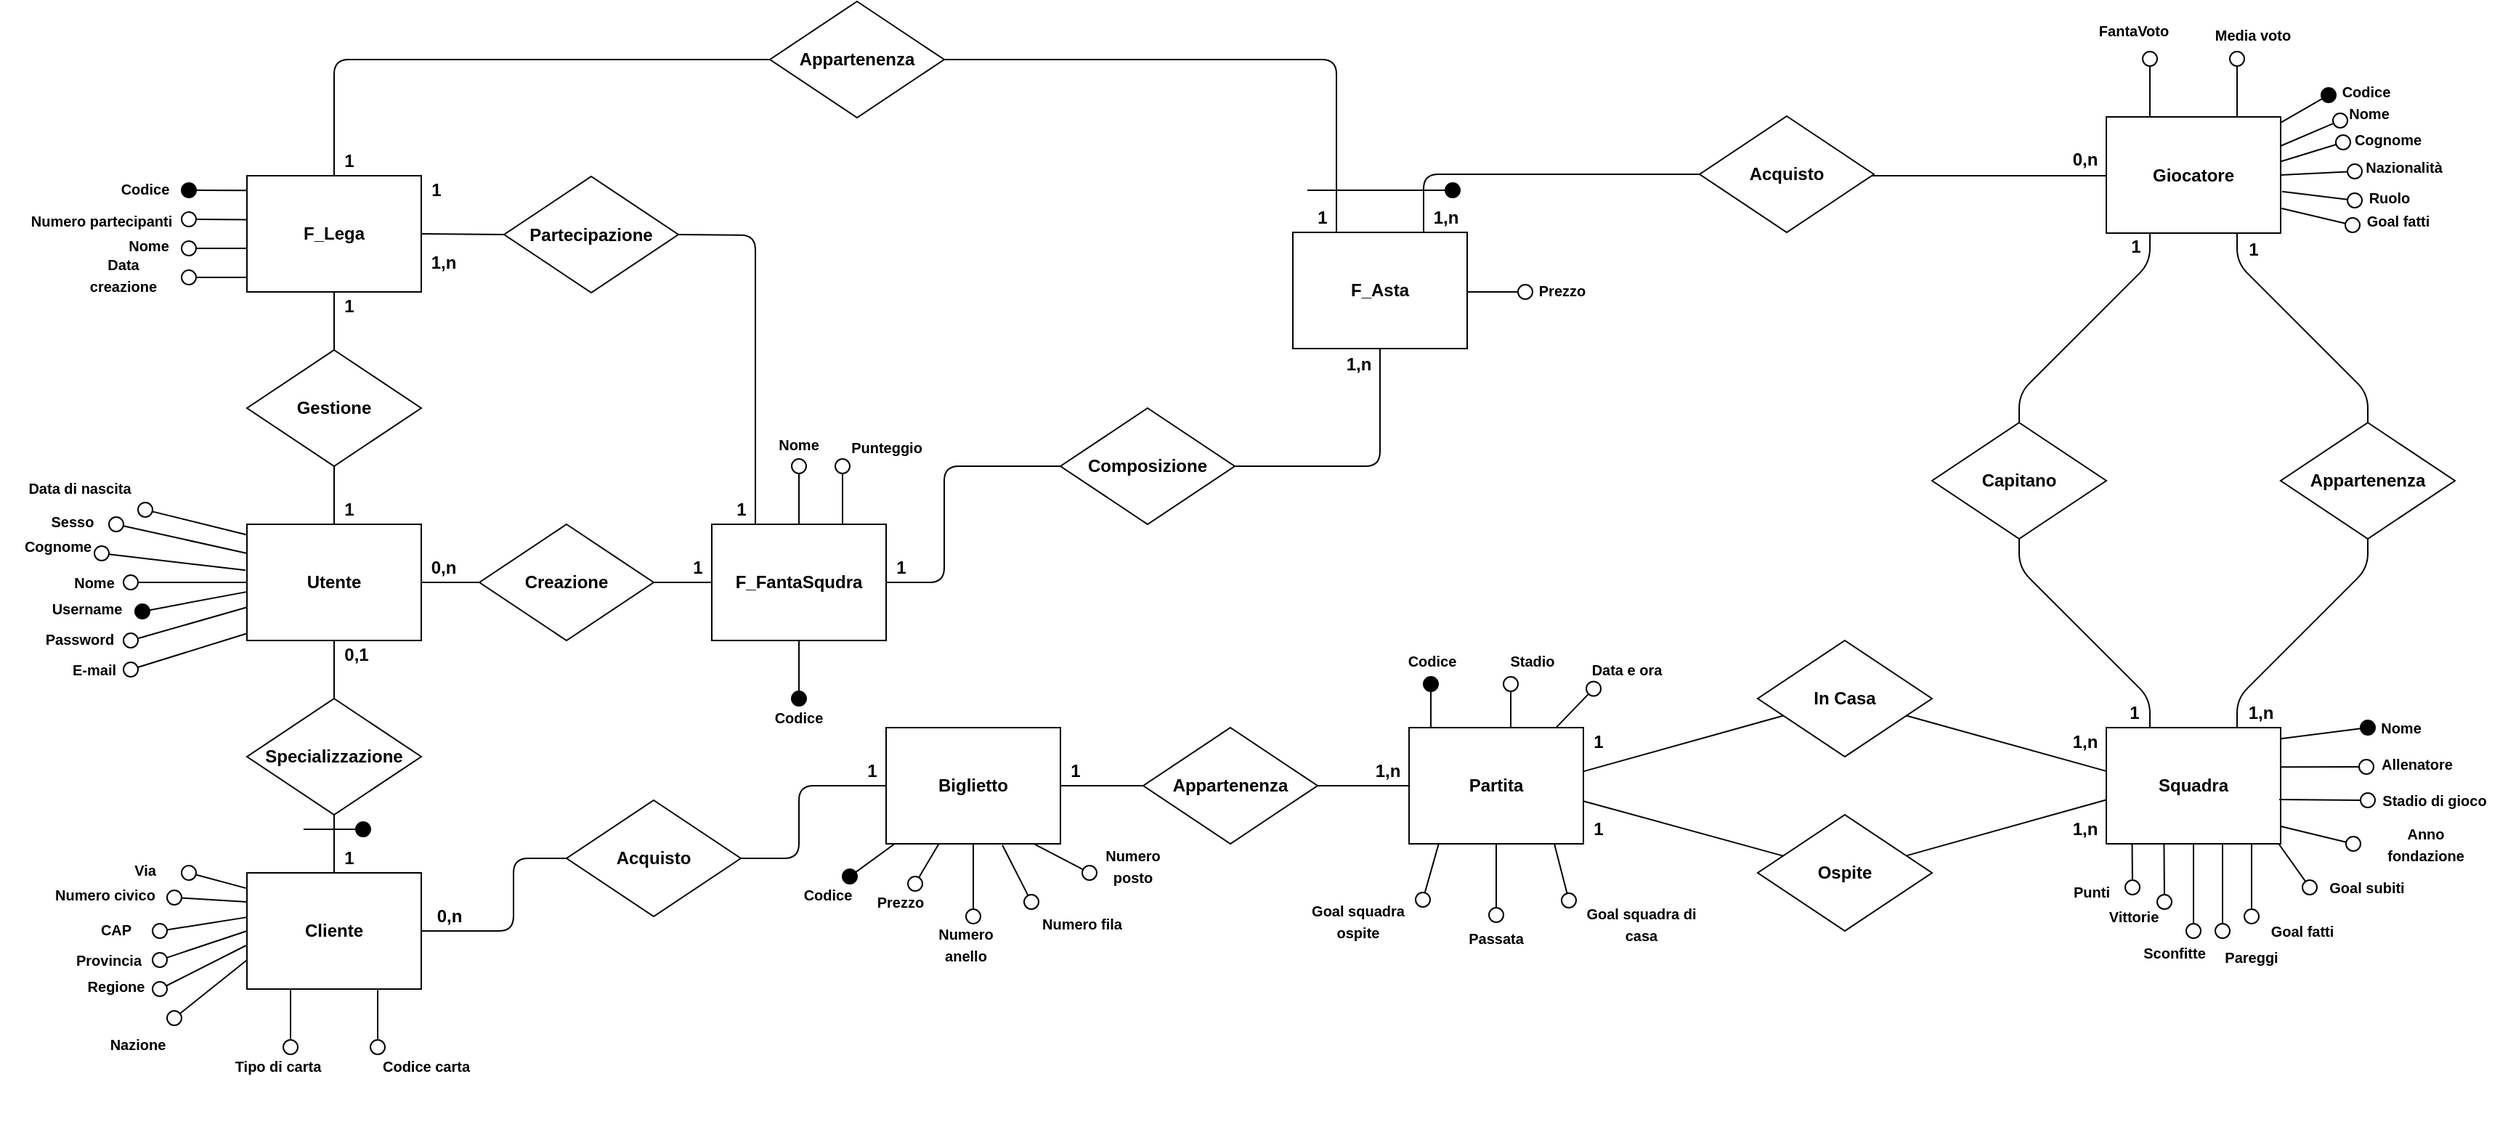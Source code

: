 <mxfile version="12.3.2" type="device" pages="1"><diagram id="fBHW-YaJGFFZtxiOKOxz" name="Page-1"><mxGraphModel dx="1448" dy="1630" grid="1" gridSize="10" guides="1" tooltips="1" connect="1" arrows="1" fold="1" page="1" pageScale="1" pageWidth="827" pageHeight="1169" math="0" shadow="0"><root><mxCell id="0"/><mxCell id="1" parent="0"/><mxCell id="8jJxmdZIT9Z5L3ih77fq-85" style="edgeStyle=orthogonalEdgeStyle;rounded=0;orthogonalLoop=1;jettySize=auto;html=1;endArrow=none;endFill=0;endSize=10;fontStyle=1" parent="1" source="Ex2wddJ__DNBvwKHNmaZ-104" target="8jJxmdZIT9Z5L3ih77fq-75" edge="1"><mxGeometry relative="1" as="geometry"/></mxCell><mxCell id="8jJxmdZIT9Z5L3ih77fq-91" style="edgeStyle=orthogonalEdgeStyle;rounded=0;orthogonalLoop=1;jettySize=auto;html=1;endArrow=none;endFill=0;endSize=10;fontStyle=1" parent="1" source="Ex2wddJ__DNBvwKHNmaZ-104" target="8jJxmdZIT9Z5L3ih77fq-86" edge="1"><mxGeometry relative="1" as="geometry"/></mxCell><mxCell id="Ex2wddJ__DNBvwKHNmaZ-104" value="Utente&lt;br&gt;" style="rounded=0;whiteSpace=wrap;html=1;fontStyle=1" parent="1" vertex="1"><mxGeometry x="160" y="80" width="120" height="80" as="geometry"/></mxCell><mxCell id="zyTR-YkgTv86hWC0sA28-1" value="Biglietto" style="rounded=0;whiteSpace=wrap;html=1;fontStyle=1" parent="1" vertex="1"><mxGeometry x="600" y="220" width="120" height="80" as="geometry"/></mxCell><mxCell id="d8ngRL1qA9eingRCjU4p-1" value="" style="endArrow=oval;html=1;endFill=1;endSize=10;fontStyle=1;exitX=-0.004;exitY=0.582;exitDx=0;exitDy=0;exitPerimeter=0;" parent="1" edge="1" source="Ex2wddJ__DNBvwKHNmaZ-104"><mxGeometry width="50" height="50" relative="1" as="geometry"><mxPoint x="160" y="119" as="sourcePoint"/><mxPoint x="88" y="140" as="targetPoint"/></mxGeometry></mxCell><mxCell id="d8ngRL1qA9eingRCjU4p-2" value="&lt;font style=&quot;font-size: 10px&quot;&gt;Username&lt;/font&gt;" style="text;html=1;strokeColor=none;fillColor=none;align=center;verticalAlign=middle;whiteSpace=wrap;rounded=0;fontStyle=1" parent="1" vertex="1"><mxGeometry x="30" y="122.5" width="40" height="30" as="geometry"/></mxCell><mxCell id="d8ngRL1qA9eingRCjU4p-5" value="" style="endArrow=oval;html=1;endFill=0;endSize=10;fontStyle=1" parent="1" source="Ex2wddJ__DNBvwKHNmaZ-104" edge="1"><mxGeometry width="50" height="50" relative="1" as="geometry"><mxPoint x="158" y="169" as="sourcePoint"/><mxPoint x="80" y="160" as="targetPoint"/></mxGeometry></mxCell><mxCell id="d8ngRL1qA9eingRCjU4p-6" value="&lt;font style=&quot;font-size: 10px&quot;&gt;Password&lt;/font&gt;" style="text;html=1;strokeColor=none;fillColor=none;align=center;verticalAlign=middle;whiteSpace=wrap;rounded=0;fontStyle=1" parent="1" vertex="1"><mxGeometry x="20" y="139" width="50" height="40" as="geometry"/></mxCell><mxCell id="d8ngRL1qA9eingRCjU4p-7" value="" style="endArrow=oval;html=1;endFill=0;endSize=10;exitX=0.001;exitY=0.939;exitDx=0;exitDy=0;fontStyle=1;exitPerimeter=0;" parent="1" source="Ex2wddJ__DNBvwKHNmaZ-104" edge="1"><mxGeometry width="50" height="50" relative="1" as="geometry"><mxPoint x="156.32" y="179.88" as="sourcePoint"/><mxPoint x="80" y="180" as="targetPoint"/></mxGeometry></mxCell><mxCell id="d8ngRL1qA9eingRCjU4p-9" value="&lt;font style=&quot;font-size: 10px&quot;&gt;E-mail&lt;/font&gt;" style="text;html=1;strokeColor=none;fillColor=none;align=center;verticalAlign=middle;whiteSpace=wrap;rounded=0;fontStyle=1" parent="1" vertex="1"><mxGeometry x="35" y="165" width="40" height="30" as="geometry"/></mxCell><mxCell id="d8ngRL1qA9eingRCjU4p-12" value="" style="endArrow=oval;html=1;endFill=0;endSize=10;exitX=0;exitY=0.5;exitDx=0;exitDy=0;fontStyle=1" parent="1" source="Ex2wddJ__DNBvwKHNmaZ-104" edge="1"><mxGeometry width="50" height="50" relative="1" as="geometry"><mxPoint x="67.9" y="83.42" as="sourcePoint"/><mxPoint x="80" y="120" as="targetPoint"/></mxGeometry></mxCell><mxCell id="d8ngRL1qA9eingRCjU4p-13" value="&lt;font style=&quot;font-size: 10px&quot;&gt;Nome&lt;/font&gt;" style="text;html=1;strokeColor=none;fillColor=none;align=center;verticalAlign=middle;whiteSpace=wrap;rounded=0;fontStyle=1" parent="1" vertex="1"><mxGeometry x="35" y="104.5" width="40" height="30" as="geometry"/></mxCell><mxCell id="d8ngRL1qA9eingRCjU4p-14" value="" style="endArrow=oval;html=1;endFill=0;endSize=10;exitX=-0.008;exitY=0.396;exitDx=0;exitDy=0;exitPerimeter=0;fontStyle=1" parent="1" source="Ex2wddJ__DNBvwKHNmaZ-104" edge="1"><mxGeometry width="50" height="50" relative="1" as="geometry"><mxPoint x="83.98" y="80.06" as="sourcePoint"/><mxPoint x="60" y="100" as="targetPoint"/></mxGeometry></mxCell><mxCell id="d8ngRL1qA9eingRCjU4p-16" value="" style="endArrow=oval;html=1;endFill=0;endSize=10;fontStyle=1;exitX=0;exitY=0.25;exitDx=0;exitDy=0;" parent="1" source="Ex2wddJ__DNBvwKHNmaZ-104" edge="1"><mxGeometry width="50" height="50" relative="1" as="geometry"><mxPoint x="90.871" y="80.069" as="sourcePoint"/><mxPoint x="70" y="80" as="targetPoint"/></mxGeometry></mxCell><mxCell id="d8ngRL1qA9eingRCjU4p-17" value="&lt;font style=&quot;font-size: 10px&quot;&gt;Cognome&lt;/font&gt;" style="text;html=1;strokeColor=none;fillColor=none;align=center;verticalAlign=middle;whiteSpace=wrap;rounded=0;fontStyle=1" parent="1" vertex="1"><mxGeometry x="10" y="79.5" width="40" height="30" as="geometry"/></mxCell><mxCell id="d8ngRL1qA9eingRCjU4p-18" value="&lt;font style=&quot;font-size: 10px&quot;&gt;Sesso&lt;/font&gt;" style="text;html=1;strokeColor=none;fillColor=none;align=center;verticalAlign=middle;whiteSpace=wrap;rounded=0;fontStyle=1" parent="1" vertex="1"><mxGeometry x="20" y="65" width="40" height="25" as="geometry"/></mxCell><mxCell id="d8ngRL1qA9eingRCjU4p-19" value="&lt;font style=&quot;font-size: 10px&quot;&gt;Data di nascita&lt;/font&gt;" style="text;html=1;strokeColor=none;fillColor=none;align=center;verticalAlign=middle;whiteSpace=wrap;rounded=0;fontStyle=1" parent="1" vertex="1"><mxGeometry x="-10" y="50" width="110" height="10" as="geometry"/></mxCell><mxCell id="d8ngRL1qA9eingRCjU4p-20" value="" style="endArrow=oval;html=1;endFill=0;endSize=10;fontStyle=1;exitX=-0.005;exitY=0.089;exitDx=0;exitDy=0;exitPerimeter=0;" parent="1" source="Ex2wddJ__DNBvwKHNmaZ-104" edge="1"><mxGeometry width="50" height="50" relative="1" as="geometry"><mxPoint x="111.34" y="85.34" as="sourcePoint"/><mxPoint x="90" y="70" as="targetPoint"/></mxGeometry></mxCell><mxCell id="Ex2wddJ__DNBvwKHNmaZ-109" value="Cliente" style="rounded=0;whiteSpace=wrap;html=1;fontStyle=1" parent="1" vertex="1"><mxGeometry x="160" y="320" width="120" height="80" as="geometry"/></mxCell><mxCell id="d8ngRL1qA9eingRCjU4p-22" value="" style="endArrow=oval;html=1;endFill=0;endSize=10;exitX=0;exitY=0.25;exitDx=0;exitDy=0;fontStyle=1" parent="1" source="Ex2wddJ__DNBvwKHNmaZ-109" edge="1"><mxGeometry width="50" height="50" relative="1" as="geometry"><mxPoint x="177.36" y="446.67" as="sourcePoint"/><mxPoint x="110" y="337" as="targetPoint"/></mxGeometry></mxCell><mxCell id="d8ngRL1qA9eingRCjU4p-23" value="" style="endArrow=oval;html=1;endFill=0;endSize=10;fontStyle=1;exitX=0;exitY=0.382;exitDx=0;exitDy=0;exitPerimeter=0;" parent="1" edge="1" source="Ex2wddJ__DNBvwKHNmaZ-109"><mxGeometry width="50" height="50" relative="1" as="geometry"><mxPoint x="140" y="350" as="sourcePoint"/><mxPoint x="100" y="360" as="targetPoint"/></mxGeometry></mxCell><mxCell id="d8ngRL1qA9eingRCjU4p-24" value="" style="endArrow=oval;html=1;endFill=0;endSize=10;exitX=0;exitY=0.5;exitDx=0;exitDy=0;fontStyle=1" parent="1" source="Ex2wddJ__DNBvwKHNmaZ-109" edge="1"><mxGeometry width="50" height="50" relative="1" as="geometry"><mxPoint x="206.76" y="449.43" as="sourcePoint"/><mxPoint x="100" y="380" as="targetPoint"/></mxGeometry></mxCell><mxCell id="d8ngRL1qA9eingRCjU4p-25" value="&lt;font style=&quot;font-size: 10px&quot;&gt;Numero civico&lt;/font&gt;" style="text;html=1;strokeColor=none;fillColor=none;align=center;verticalAlign=middle;whiteSpace=wrap;rounded=0;fontStyle=1" parent="1" vertex="1"><mxGeometry x="20" y="327.5" width="85" height="15" as="geometry"/></mxCell><mxCell id="d8ngRL1qA9eingRCjU4p-26" value="&lt;font style=&quot;font-size: 10px&quot;&gt;Provincia&lt;/font&gt;" style="text;html=1;strokeColor=none;fillColor=none;align=center;verticalAlign=middle;whiteSpace=wrap;rounded=0;fontStyle=1" parent="1" vertex="1"><mxGeometry x="45" y="367.5" width="40" height="25" as="geometry"/></mxCell><mxCell id="d8ngRL1qA9eingRCjU4p-27" value="&lt;font style=&quot;font-size: 10px&quot;&gt;CAP&lt;/font&gt;" style="text;html=1;strokeColor=none;fillColor=none;align=center;verticalAlign=middle;whiteSpace=wrap;rounded=0;fontStyle=1" parent="1" vertex="1"><mxGeometry x="30" y="349.5" width="80" height="18" as="geometry"/></mxCell><mxCell id="d8ngRL1qA9eingRCjU4p-28" value="" style="endArrow=oval;html=1;endFill=0;endSize=10;exitX=-0.005;exitY=0.625;exitDx=0;exitDy=0;fontStyle=1;exitPerimeter=0;" parent="1" source="Ex2wddJ__DNBvwKHNmaZ-109" edge="1"><mxGeometry width="50" height="50" relative="1" as="geometry"><mxPoint x="217.713" y="445.607" as="sourcePoint"/><mxPoint x="100" y="400" as="targetPoint"/></mxGeometry></mxCell><mxCell id="d8ngRL1qA9eingRCjU4p-37" value="" style="endArrow=oval;html=1;endFill=0;endSize=10;exitX=-0.005;exitY=0.132;exitDx=0;exitDy=0;exitPerimeter=0;fontStyle=1" parent="1" source="Ex2wddJ__DNBvwKHNmaZ-109" edge="1"><mxGeometry width="50" height="50" relative="1" as="geometry"><mxPoint x="169.68" y="440.67" as="sourcePoint"/><mxPoint x="120" y="320" as="targetPoint"/></mxGeometry></mxCell><mxCell id="d8ngRL1qA9eingRCjU4p-38" value="&lt;font style=&quot;font-size: 10px&quot;&gt;Via&lt;/font&gt;" style="text;html=1;strokeColor=none;fillColor=none;align=center;verticalAlign=middle;whiteSpace=wrap;rounded=0;fontStyle=1" parent="1" vertex="1"><mxGeometry x="75" y="305" width="30" height="25" as="geometry"/></mxCell><mxCell id="d8ngRL1qA9eingRCjU4p-40" value="&lt;font style=&quot;font-size: 10px&quot;&gt;Regione&lt;/font&gt;" style="text;html=1;strokeColor=none;fillColor=none;align=center;verticalAlign=middle;whiteSpace=wrap;rounded=0;fontStyle=1" parent="1" vertex="1"><mxGeometry x="50" y="385" width="40" height="25" as="geometry"/></mxCell><mxCell id="d8ngRL1qA9eingRCjU4p-42" value="&lt;font style=&quot;font-size: 10px&quot;&gt;Nazione&lt;/font&gt;" style="text;html=1;strokeColor=none;fillColor=none;align=center;verticalAlign=middle;whiteSpace=wrap;rounded=0;fontStyle=1" parent="1" vertex="1"><mxGeometry x="65" y="430" width="40" height="15" as="geometry"/></mxCell><mxCell id="d8ngRL1qA9eingRCjU4p-43" value="" style="endArrow=oval;html=1;endFill=0;endSize=10;exitX=0;exitY=0.75;exitDx=0;exitDy=0;fontStyle=1" parent="1" source="Ex2wddJ__DNBvwKHNmaZ-109" edge="1"><mxGeometry width="50" height="50" relative="1" as="geometry"><mxPoint x="223.5" y="440.67" as="sourcePoint"/><mxPoint x="110" y="420" as="targetPoint"/></mxGeometry></mxCell><mxCell id="d8ngRL1qA9eingRCjU4p-49" value="" style="endArrow=oval;html=1;endFill=0;endSize=10;exitX=0.75;exitY=1;exitDx=0;exitDy=0;fontStyle=1" parent="1" source="Ex2wddJ__DNBvwKHNmaZ-109" edge="1"><mxGeometry width="50" height="50" relative="1" as="geometry"><mxPoint x="323.2" y="444.59" as="sourcePoint"/><mxPoint x="250" y="440" as="targetPoint"/></mxGeometry></mxCell><mxCell id="d8ngRL1qA9eingRCjU4p-52" value="" style="endArrow=oval;html=1;endFill=0;endSize=10;fontStyle=1;exitX=0.25;exitY=1;exitDx=0;exitDy=0;" parent="1" source="Ex2wddJ__DNBvwKHNmaZ-109" edge="1"><mxGeometry width="50" height="50" relative="1" as="geometry"><mxPoint x="307.405" y="447.499" as="sourcePoint"/><mxPoint x="190" y="440" as="targetPoint"/></mxGeometry></mxCell><mxCell id="d8ngRL1qA9eingRCjU4p-53" value="&lt;font style=&quot;font-size: 10px&quot;&gt;Tipo di carta&lt;/font&gt;" style="text;html=1;strokeColor=none;fillColor=none;align=center;verticalAlign=middle;whiteSpace=wrap;rounded=0;fontStyle=1" parent="1" vertex="1"><mxGeometry x="143" y="447.5" width="77" height="10" as="geometry"/></mxCell><mxCell id="d8ngRL1qA9eingRCjU4p-55" value="&lt;font style=&quot;font-size: 10px&quot;&gt;Codice carta&lt;/font&gt;" style="text;html=1;strokeColor=none;fillColor=none;align=center;verticalAlign=middle;whiteSpace=wrap;rounded=0;fontStyle=1" parent="1" vertex="1"><mxGeometry x="245" y="447.5" width="77" height="10" as="geometry"/></mxCell><mxCell id="d8ngRL1qA9eingRCjU4p-56" value="Acquisto" style="rhombus;whiteSpace=wrap;html=1;fontStyle=1" parent="1" vertex="1"><mxGeometry x="380" y="270" width="120" height="80" as="geometry"/></mxCell><mxCell id="d8ngRL1qA9eingRCjU4p-57" value="" style="endArrow=none;html=1;exitX=1;exitY=0.5;exitDx=0;exitDy=0;fontStyle=1" parent="1" source="Ex2wddJ__DNBvwKHNmaZ-109" edge="1"><mxGeometry width="50" height="50" relative="1" as="geometry"><mxPoint x="286.5" y="360" as="sourcePoint"/><mxPoint x="380" y="310" as="targetPoint"/><Array as="points"><mxPoint x="343.5" y="360"/><mxPoint x="343.5" y="310"/></Array></mxGeometry></mxCell><mxCell id="d8ngRL1qA9eingRCjU4p-58" value="" style="endArrow=none;html=1;entryX=0;entryY=0.5;entryDx=0;entryDy=0;exitX=1;exitY=0.5;exitDx=0;exitDy=0;fontStyle=1" parent="1" source="d8ngRL1qA9eingRCjU4p-56" target="zyTR-YkgTv86hWC0sA28-1" edge="1"><mxGeometry width="50" height="50" relative="1" as="geometry"><mxPoint x="540" y="260" as="sourcePoint"/><mxPoint x="597" y="260" as="targetPoint"/><Array as="points"><mxPoint x="540" y="310"/><mxPoint x="540" y="260"/></Array></mxGeometry></mxCell><mxCell id="d8ngRL1qA9eingRCjU4p-59" value="Partita" style="rounded=0;whiteSpace=wrap;html=1;fontStyle=1" parent="1" vertex="1"><mxGeometry x="960" y="220" width="120" height="80" as="geometry"/></mxCell><mxCell id="d8ngRL1qA9eingRCjU4p-66" value="Appartenenza" style="rhombus;whiteSpace=wrap;html=1;fontStyle=1" parent="1" vertex="1"><mxGeometry x="777" y="220" width="120" height="80" as="geometry"/></mxCell><mxCell id="d8ngRL1qA9eingRCjU4p-67" value="" style="endArrow=none;html=1;entryX=0;entryY=0.5;entryDx=0;entryDy=0;fontStyle=1" parent="1" target="d8ngRL1qA9eingRCjU4p-66" edge="1"><mxGeometry width="50" height="50" relative="1" as="geometry"><mxPoint x="720" y="260" as="sourcePoint"/><mxPoint x="770" y="210" as="targetPoint"/></mxGeometry></mxCell><mxCell id="d8ngRL1qA9eingRCjU4p-68" value="" style="endArrow=none;html=1;fontStyle=1" parent="1" target="d8ngRL1qA9eingRCjU4p-59" edge="1"><mxGeometry width="50" height="50" relative="1" as="geometry"><mxPoint x="897" y="260" as="sourcePoint"/><mxPoint x="954" y="259.5" as="targetPoint"/></mxGeometry></mxCell><mxCell id="d8ngRL1qA9eingRCjU4p-69" value="" style="endArrow=oval;html=1;endFill=1;endSize=10;exitX=0.049;exitY=1;exitDx=0;exitDy=0;exitPerimeter=0;entryX=0.75;entryY=0;entryDx=0;entryDy=0;fontStyle=1" parent="1" source="zyTR-YkgTv86hWC0sA28-1" target="d8ngRL1qA9eingRCjU4p-70" edge="1"><mxGeometry width="50" height="50" relative="1" as="geometry"><mxPoint x="610" y="280" as="sourcePoint"/><mxPoint x="610" y="320" as="targetPoint"/></mxGeometry></mxCell><mxCell id="d8ngRL1qA9eingRCjU4p-70" value="&lt;font style=&quot;font-size: 10px&quot;&gt;Codice&lt;/font&gt;" style="text;html=1;strokeColor=none;fillColor=none;align=center;verticalAlign=middle;whiteSpace=wrap;rounded=0;fontStyle=1" parent="1" vertex="1"><mxGeometry x="530" y="322.5" width="60" height="25" as="geometry"/></mxCell><mxCell id="d8ngRL1qA9eingRCjU4p-73" value="" style="endArrow=oval;html=1;endFill=0;endSize=10;exitX=0.852;exitY=1.004;exitDx=0;exitDy=0;exitPerimeter=0;fontStyle=1" parent="1" source="zyTR-YkgTv86hWC0sA28-1" edge="1"><mxGeometry width="50" height="50" relative="1" as="geometry"><mxPoint x="706.2" y="347.09" as="sourcePoint"/><mxPoint x="740" y="320" as="targetPoint"/></mxGeometry></mxCell><mxCell id="d8ngRL1qA9eingRCjU4p-74" value="" style="endArrow=oval;html=1;endFill=0;endSize=10;exitX=0.667;exitY=1.011;exitDx=0;exitDy=0;fontStyle=1;exitPerimeter=0;" parent="1" source="zyTR-YkgTv86hWC0sA28-1" edge="1"><mxGeometry width="50" height="50" relative="1" as="geometry"><mxPoint x="690" y="350" as="sourcePoint"/><mxPoint x="700" y="340" as="targetPoint"/></mxGeometry></mxCell><mxCell id="d8ngRL1qA9eingRCjU4p-75" value="&lt;font style=&quot;font-size: 10px&quot;&gt;Numero fila&lt;/font&gt;" style="text;html=1;strokeColor=none;fillColor=none;align=center;verticalAlign=middle;whiteSpace=wrap;rounded=0;fontStyle=1" parent="1" vertex="1"><mxGeometry x="700" y="342.5" width="70" height="25" as="geometry"/></mxCell><mxCell id="d8ngRL1qA9eingRCjU4p-81" value="&lt;font style=&quot;font-size: 10px&quot;&gt;Numero posto&lt;/font&gt;" style="text;html=1;strokeColor=none;fillColor=none;align=center;verticalAlign=middle;whiteSpace=wrap;rounded=0;fontStyle=1" parent="1" vertex="1"><mxGeometry x="740" y="297.5" width="60" height="35" as="geometry"/></mxCell><mxCell id="d8ngRL1qA9eingRCjU4p-82" value="" style="endArrow=oval;html=1;endFill=0;endSize=10;exitX=0.5;exitY=1;exitDx=0;exitDy=0;fontStyle=1" parent="1" source="zyTR-YkgTv86hWC0sA28-1" edge="1"><mxGeometry width="50" height="50" relative="1" as="geometry"><mxPoint x="675.18" y="348.53" as="sourcePoint"/><mxPoint x="660" y="350" as="targetPoint"/></mxGeometry></mxCell><mxCell id="d8ngRL1qA9eingRCjU4p-85" value="&lt;font style=&quot;font-size: 10px&quot;&gt;Numero anello&lt;/font&gt;" style="text;html=1;strokeColor=none;fillColor=none;align=center;verticalAlign=middle;whiteSpace=wrap;rounded=0;fontStyle=1" parent="1" vertex="1"><mxGeometry x="620" y="356.5" width="70" height="25" as="geometry"/></mxCell><mxCell id="d8ngRL1qA9eingRCjU4p-86" value="&lt;font style=&quot;font-size: 10px&quot;&gt;Prezzo&lt;/font&gt;" style="text;html=1;strokeColor=none;fillColor=none;align=center;verticalAlign=middle;whiteSpace=wrap;rounded=0;fontStyle=1" parent="1" vertex="1"><mxGeometry x="575" y="327.5" width="70" height="25" as="geometry"/></mxCell><mxCell id="d8ngRL1qA9eingRCjU4p-87" value="" style="endArrow=oval;html=1;endFill=0;endSize=10;fontStyle=1" parent="1" source="zyTR-YkgTv86hWC0sA28-1" edge="1"><mxGeometry width="50" height="50" relative="1" as="geometry"><mxPoint x="635.18" y="306.03" as="sourcePoint"/><mxPoint x="620" y="327.5" as="targetPoint"/></mxGeometry></mxCell><mxCell id="d8ngRL1qA9eingRCjU4p-91" value="" style="endArrow=oval;html=1;endFill=0;endSize=10;exitX=0.25;exitY=0;exitDx=0;exitDy=0;fontStyle=1" parent="1" edge="1"><mxGeometry width="50" height="50" relative="1" as="geometry"><mxPoint x="1030" y="220" as="sourcePoint"/><mxPoint x="1030" y="190" as="targetPoint"/></mxGeometry></mxCell><mxCell id="d8ngRL1qA9eingRCjU4p-94" value="" style="endArrow=oval;html=1;endFill=0;endSize=10;exitX=0.844;exitY=-0.001;exitDx=0;exitDy=0;exitPerimeter=0;entryX=0.117;entryY=1.16;entryDx=0;entryDy=0;entryPerimeter=0;fontStyle=1" parent="1" source="d8ngRL1qA9eingRCjU4p-59" target="d8ngRL1qA9eingRCjU4p-98" edge="1"><mxGeometry width="50" height="50" relative="1" as="geometry"><mxPoint x="1080" y="237.5" as="sourcePoint"/><mxPoint x="1060" y="200" as="targetPoint"/></mxGeometry></mxCell><mxCell id="d8ngRL1qA9eingRCjU4p-98" value="&lt;font style=&quot;font-size: 10px&quot;&gt;Data e ora&lt;/font&gt;" style="text;html=1;strokeColor=none;fillColor=none;align=center;verticalAlign=middle;whiteSpace=wrap;rounded=0;fontStyle=1" parent="1" vertex="1"><mxGeometry x="1080" y="170" width="60" height="20" as="geometry"/></mxCell><mxCell id="d8ngRL1qA9eingRCjU4p-99" value="&lt;font style=&quot;font-size: 10px&quot;&gt;Stadio&lt;/font&gt;" style="text;html=1;strokeColor=none;fillColor=none;align=center;verticalAlign=middle;whiteSpace=wrap;rounded=0;fontStyle=1" parent="1" vertex="1"><mxGeometry x="1025" y="163.5" width="40" height="20" as="geometry"/></mxCell><mxCell id="d8ngRL1qA9eingRCjU4p-103" value="" style="endArrow=oval;html=1;endFill=0;endSize=10;fontStyle=1;exitX=0.169;exitY=1.005;exitDx=0;exitDy=0;exitPerimeter=0;" parent="1" source="d8ngRL1qA9eingRCjU4p-59" edge="1"><mxGeometry width="50" height="50" relative="1" as="geometry"><mxPoint x="991.364" y="301.5" as="sourcePoint"/><mxPoint x="969.5" y="338.5" as="targetPoint"/></mxGeometry></mxCell><mxCell id="d8ngRL1qA9eingRCjU4p-105" value="" style="endArrow=oval;html=1;endFill=0;endSize=10;fontStyle=1" parent="1" edge="1"><mxGeometry width="50" height="50" relative="1" as="geometry"><mxPoint x="1060" y="300" as="sourcePoint"/><mxPoint x="1070" y="339" as="targetPoint"/></mxGeometry></mxCell><mxCell id="d8ngRL1qA9eingRCjU4p-106" value="&lt;font style=&quot;font-size: 10px&quot;&gt;Goal squadra ospite&lt;/font&gt;" style="text;html=1;strokeColor=none;fillColor=none;align=center;verticalAlign=middle;whiteSpace=wrap;rounded=0;fontStyle=1" parent="1" vertex="1"><mxGeometry x="885" y="342.5" width="80" height="20" as="geometry"/></mxCell><mxCell id="d8ngRL1qA9eingRCjU4p-107" value="&lt;font style=&quot;font-size: 10px&quot;&gt;Goal squadra di casa&lt;/font&gt;" style="text;html=1;strokeColor=none;fillColor=none;align=center;verticalAlign=middle;whiteSpace=wrap;rounded=0;fontStyle=1" parent="1" vertex="1"><mxGeometry x="1080" y="345" width="80" height="20" as="geometry"/></mxCell><mxCell id="d8ngRL1qA9eingRCjU4p-108" value="In Casa" style="rhombus;whiteSpace=wrap;html=1;fontStyle=1" parent="1" vertex="1"><mxGeometry x="1200" y="160" width="120" height="80" as="geometry"/></mxCell><mxCell id="d8ngRL1qA9eingRCjU4p-113" value="Ospite" style="rhombus;whiteSpace=wrap;html=1;fontStyle=1" parent="1" vertex="1"><mxGeometry x="1200" y="280" width="120" height="80" as="geometry"/></mxCell><mxCell id="d8ngRL1qA9eingRCjU4p-114" value="" style="endArrow=none;html=1;exitX=0.997;exitY=0.631;exitDx=0;exitDy=0;exitPerimeter=0;endFill=0;fontStyle=1" parent="1" source="d8ngRL1qA9eingRCjU4p-59" target="d8ngRL1qA9eingRCjU4p-113" edge="1"><mxGeometry width="50" height="50" relative="1" as="geometry"><mxPoint x="1100" y="280" as="sourcePoint"/><mxPoint x="1160" y="230" as="targetPoint"/></mxGeometry></mxCell><mxCell id="d8ngRL1qA9eingRCjU4p-115" value="" style="endArrow=none;html=1;endFill=0;exitX=0.995;exitY=0.379;exitDx=0;exitDy=0;exitPerimeter=0;fontStyle=1" parent="1" source="d8ngRL1qA9eingRCjU4p-59" target="d8ngRL1qA9eingRCjU4p-108" edge="1"><mxGeometry width="50" height="50" relative="1" as="geometry"><mxPoint x="1080" y="255" as="sourcePoint"/><mxPoint x="1208" y="204" as="targetPoint"/></mxGeometry></mxCell><mxCell id="d8ngRL1qA9eingRCjU4p-119" value="Squadra" style="rounded=0;whiteSpace=wrap;html=1;rounded=0;fontStyle=1" parent="1" vertex="1"><mxGeometry x="1440" y="220" width="120" height="80" as="geometry"/></mxCell><mxCell id="d8ngRL1qA9eingRCjU4p-120" value="" style="endArrow=none;html=1;endFill=0;entryX=0.003;entryY=0.376;entryDx=0;entryDy=0;entryPerimeter=0;fontStyle=1" parent="1" source="d8ngRL1qA9eingRCjU4p-108" target="d8ngRL1qA9eingRCjU4p-119" edge="1"><mxGeometry width="50" height="50" relative="1" as="geometry"><mxPoint x="1330" y="220" as="sourcePoint"/><mxPoint x="1430" y="251" as="targetPoint"/></mxGeometry></mxCell><mxCell id="d8ngRL1qA9eingRCjU4p-121" value="" style="endArrow=none;html=1;endFill=0;entryX=-0.001;entryY=0.622;entryDx=0;entryDy=0;entryPerimeter=0;fontStyle=1" parent="1" source="d8ngRL1qA9eingRCjU4p-113" target="d8ngRL1qA9eingRCjU4p-119" edge="1"><mxGeometry width="50" height="50" relative="1" as="geometry"><mxPoint x="1299.82" y="308.82" as="sourcePoint"/><mxPoint x="1430" y="269" as="targetPoint"/></mxGeometry></mxCell><mxCell id="d8ngRL1qA9eingRCjU4p-126" value="" style="endArrow=oval;html=1;endFill=0;endSize=10;fontStyle=1;exitX=0.148;exitY=1.006;exitDx=0;exitDy=0;exitPerimeter=0;" parent="1" source="d8ngRL1qA9eingRCjU4p-119" edge="1"><mxGeometry width="50" height="50" relative="1" as="geometry"><mxPoint x="1529.091" y="460" as="sourcePoint"/><mxPoint x="1458" y="330" as="targetPoint"/></mxGeometry></mxCell><mxCell id="d8ngRL1qA9eingRCjU4p-129" value="&lt;font size=&quot;1&quot;&gt;Punti&lt;/font&gt;" style="text;html=1;strokeColor=none;fillColor=none;align=center;verticalAlign=middle;whiteSpace=wrap;rounded=0;fontStyle=1" parent="1" vertex="1"><mxGeometry x="1410" y="317.5" width="40" height="30" as="geometry"/></mxCell><mxCell id="d8ngRL1qA9eingRCjU4p-131" value="" style="endArrow=oval;html=1;endFill=0;endSize=10;fontStyle=1;exitX=0.331;exitY=0.997;exitDx=0;exitDy=0;exitPerimeter=0;" parent="1" source="d8ngRL1qA9eingRCjU4p-119" edge="1"><mxGeometry width="50" height="50" relative="1" as="geometry"><mxPoint x="1480" y="303" as="sourcePoint"/><mxPoint x="1480" y="340" as="targetPoint"/></mxGeometry></mxCell><mxCell id="d8ngRL1qA9eingRCjU4p-132" value="" style="endArrow=oval;html=1;endFill=0;endSize=10;fontStyle=1;exitX=0.5;exitY=1;exitDx=0;exitDy=0;" parent="1" source="d8ngRL1qA9eingRCjU4p-119" edge="1"><mxGeometry width="50" height="50" relative="1" as="geometry"><mxPoint x="1515" y="357" as="sourcePoint"/><mxPoint x="1500" y="360" as="targetPoint"/></mxGeometry></mxCell><mxCell id="d8ngRL1qA9eingRCjU4p-133" value="" style="endArrow=oval;html=1;endFill=0;endSize=10;exitX=1;exitY=0.5;exitDx=0;exitDy=0;fontStyle=1" parent="1" edge="1"><mxGeometry width="50" height="50" relative="1" as="geometry"><mxPoint x="1520" y="300" as="sourcePoint"/><mxPoint x="1520" y="360" as="targetPoint"/></mxGeometry></mxCell><mxCell id="d8ngRL1qA9eingRCjU4p-134" value="" style="endArrow=oval;html=1;endFill=0;endSize=10;fontStyle=1" parent="1" edge="1"><mxGeometry width="50" height="50" relative="1" as="geometry"><mxPoint x="1540" y="300" as="sourcePoint"/><mxPoint x="1540" y="350" as="targetPoint"/></mxGeometry></mxCell><mxCell id="d8ngRL1qA9eingRCjU4p-135" value="" style="endArrow=oval;html=1;endFill=0;endSize=10;exitX=0.989;exitY=1;exitDx=0;exitDy=0;exitPerimeter=0;fontStyle=1;" parent="1" source="d8ngRL1qA9eingRCjU4p-119" edge="1"><mxGeometry width="50" height="50" relative="1" as="geometry"><mxPoint x="1559.4" y="529.12" as="sourcePoint"/><mxPoint x="1580" y="330" as="targetPoint"/></mxGeometry></mxCell><mxCell id="d8ngRL1qA9eingRCjU4p-137" value="&lt;font size=&quot;1&quot;&gt;Vittorie&lt;/font&gt;" style="text;html=1;strokeColor=none;fillColor=none;align=center;verticalAlign=middle;whiteSpace=wrap;rounded=0;fontStyle=1" parent="1" vertex="1"><mxGeometry x="1434" y="335" width="50" height="30" as="geometry"/></mxCell><mxCell id="d8ngRL1qA9eingRCjU4p-140" value="&lt;span style=&quot;color: rgba(0 , 0 , 0 , 0) ; font-family: monospace ; font-size: 0px&quot;&gt;%3CmxGraphModel%3E%3Croot%3E%3CmxCell%20id%3D%220%22%2F%3E%3CmxCell%20id%3D%221%22%20parent%3D%220%22%2F%3E%3CmxCell%20id%3D%222%22%20value%3D%22%26lt%3Bfont%20size%3D%26quot%3B1%26quot%3B%26gt%3BPunti%26lt%3B%2Ffont%26gt%3B%22%20style%3D%22text%3Bhtml%3D1%3BstrokeColor%3Dnone%3BfillColor%3Dnone%3Balign%3Dcenter%3BverticalAlign%3Dmiddle%3BwhiteSpace%3Dwrap%3Brounded%3D0%3B%22%20vertex%3D%221%22%20parent%3D%221%22%3E%3CmxGeometry%20x%3D%221540%22%20y%3D%22420%22%20width%3D%2240%22%20height%3D%2230%22%20as%3D%22geometry%22%2F%3E%3C%2FmxCell%3E%3C%2Froot%3E%3C%2FmxGraphModel%3E&lt;/span&gt;" style="text;html=1;align=center;verticalAlign=middle;resizable=0;points=[];;autosize=1;fontStyle=1" parent="1" vertex="1"><mxGeometry x="1628" y="485" width="20" height="20" as="geometry"/></mxCell><mxCell id="d8ngRL1qA9eingRCjU4p-141" value="&lt;font size=&quot;1&quot;&gt;Sconfitte&lt;/font&gt;" style="text;html=1;strokeColor=none;fillColor=none;align=center;verticalAlign=middle;whiteSpace=wrap;rounded=0;fontStyle=1" parent="1" vertex="1"><mxGeometry x="1467" y="360" width="40" height="30" as="geometry"/></mxCell><mxCell id="d8ngRL1qA9eingRCjU4p-142" value="&lt;font size=&quot;1&quot;&gt;Pareggi&lt;/font&gt;" style="text;html=1;strokeColor=none;fillColor=none;align=center;verticalAlign=middle;whiteSpace=wrap;rounded=0;fontStyle=1" parent="1" vertex="1"><mxGeometry x="1520" y="367.5" width="40" height="20" as="geometry"/></mxCell><mxCell id="d8ngRL1qA9eingRCjU4p-143" value="&lt;font size=&quot;1&quot;&gt;Goal fatti&lt;/font&gt;" style="text;html=1;strokeColor=none;fillColor=none;align=center;verticalAlign=middle;whiteSpace=wrap;rounded=0;fontStyle=1" parent="1" vertex="1"><mxGeometry x="1549.5" y="340" width="50" height="40" as="geometry"/></mxCell><mxCell id="d8ngRL1qA9eingRCjU4p-144" value="&lt;font size=&quot;1&quot;&gt;Goal subiti&lt;/font&gt;" style="text;html=1;strokeColor=none;fillColor=none;align=center;verticalAlign=middle;whiteSpace=wrap;rounded=0;fontStyle=1" parent="1" vertex="1"><mxGeometry x="1584.5" y="315" width="69" height="30" as="geometry"/></mxCell><mxCell id="d8ngRL1qA9eingRCjU4p-154" value="Appartenenza" style="rhombus;whiteSpace=wrap;html=1;fontStyle=1" parent="1" vertex="1"><mxGeometry x="1560" y="10" width="120" height="80" as="geometry"/></mxCell><mxCell id="8jJxmdZIT9Z5L3ih77fq-5" value="" style="endArrow=oval;html=1;endFill=0;endSize=10;exitX=1.002;exitY=0.85;exitDx=0;exitDy=0;exitPerimeter=0;fontStyle=1" parent="1" source="d8ngRL1qA9eingRCjU4p-119" edge="1"><mxGeometry width="50" height="50" relative="1" as="geometry"><mxPoint x="1569.16" y="475.76" as="sourcePoint"/><mxPoint x="1610" y="300" as="targetPoint"/></mxGeometry></mxCell><mxCell id="8jJxmdZIT9Z5L3ih77fq-7" value="" style="endArrow=oval;html=1;endFill=0;endSize=10;exitX=1.004;exitY=0.339;exitDx=0;exitDy=0;exitPerimeter=0;fontStyle=1" parent="1" source="d8ngRL1qA9eingRCjU4p-119" edge="1"><mxGeometry width="50" height="50" relative="1" as="geometry"><mxPoint x="1559.94" y="240.1" as="sourcePoint"/><mxPoint x="1619" y="247" as="targetPoint"/></mxGeometry></mxCell><mxCell id="8jJxmdZIT9Z5L3ih77fq-8" value="" style="endArrow=oval;html=1;endFill=0;endSize=10;exitX=0.992;exitY=0.619;exitDx=0;exitDy=0;exitPerimeter=0;fontStyle=1" parent="1" source="d8ngRL1qA9eingRCjU4p-119" edge="1"><mxGeometry width="50" height="50" relative="1" as="geometry"><mxPoint x="1560.94" y="260.1" as="sourcePoint"/><mxPoint x="1620" y="270" as="targetPoint"/></mxGeometry></mxCell><mxCell id="8jJxmdZIT9Z5L3ih77fq-9" value="" style="endArrow=oval;html=1;endFill=1;endSize=10;exitX=1.002;exitY=0.095;exitDx=0;exitDy=0;exitPerimeter=0;fontStyle=1" parent="1" source="d8ngRL1qA9eingRCjU4p-119" edge="1"><mxGeometry width="50" height="50" relative="1" as="geometry"><mxPoint x="1559.76" y="230.2" as="sourcePoint"/><mxPoint x="1620" y="220" as="targetPoint"/></mxGeometry></mxCell><mxCell id="8jJxmdZIT9Z5L3ih77fq-10" value="&lt;font style=&quot;font-size: 10px&quot;&gt;Nome&lt;/font&gt;" style="text;html=1;strokeColor=none;fillColor=none;align=center;verticalAlign=middle;whiteSpace=wrap;rounded=0;shadow=1;fontStyle=1" parent="1" vertex="1"><mxGeometry x="1623" y="210" width="40" height="20" as="geometry"/></mxCell><mxCell id="8jJxmdZIT9Z5L3ih77fq-14" value="&lt;font style=&quot;font-size: 10px&quot;&gt;Allenatore&lt;/font&gt;" style="text;html=1;strokeColor=none;fillColor=none;align=center;verticalAlign=middle;whiteSpace=wrap;rounded=0;shadow=1;fontStyle=1" parent="1" vertex="1"><mxGeometry x="1634" y="235" width="40" height="20" as="geometry"/></mxCell><mxCell id="8jJxmdZIT9Z5L3ih77fq-15" value="&lt;font style=&quot;font-size: 10px&quot;&gt;Stadio di gioco&lt;/font&gt;" style="text;html=1;strokeColor=none;fillColor=none;align=center;verticalAlign=middle;whiteSpace=wrap;rounded=0;shadow=1;fontStyle=1" parent="1" vertex="1"><mxGeometry x="1628" y="260" width="76" height="20" as="geometry"/></mxCell><mxCell id="8jJxmdZIT9Z5L3ih77fq-17" value="&lt;font style=&quot;font-size: 10px&quot;&gt;Anno fondazione&lt;/font&gt;" style="text;html=1;strokeColor=none;fillColor=none;align=center;verticalAlign=middle;whiteSpace=wrap;rounded=0;shadow=1;fontStyle=1" parent="1" vertex="1"><mxGeometry x="1620" y="290" width="80" height="20" as="geometry"/></mxCell><mxCell id="8jJxmdZIT9Z5L3ih77fq-20" value="Giocatore" style="rounded=0;whiteSpace=wrap;html=1;fontStyle=1" parent="1" vertex="1"><mxGeometry x="1440" y="-200.5" width="120" height="80" as="geometry"/></mxCell><mxCell id="8jJxmdZIT9Z5L3ih77fq-43" value="" style="endArrow=oval;html=1;endFill=1;endSize=10;exitX=0.997;exitY=0.052;exitDx=0;exitDy=0;exitPerimeter=0;fontStyle=1" parent="1" source="8jJxmdZIT9Z5L3ih77fq-20" edge="1"><mxGeometry width="50" height="50" relative="1" as="geometry"><mxPoint x="1562.16" y="-199.74" as="sourcePoint"/><mxPoint x="1593" y="-215.5" as="targetPoint"/></mxGeometry></mxCell><mxCell id="8jJxmdZIT9Z5L3ih77fq-44" value="" style="endArrow=oval;html=1;endFill=0;endSize=10;exitX=1;exitY=0.25;exitDx=0;exitDy=0;entryX=0;entryY=0.75;entryDx=0;entryDy=0;fontStyle=1" parent="1" source="8jJxmdZIT9Z5L3ih77fq-20" target="8jJxmdZIT9Z5L3ih77fq-49" edge="1"><mxGeometry width="50" height="50" relative="1" as="geometry"><mxPoint x="1563" y="-183.5" as="sourcePoint"/><mxPoint x="1603" y="-195.5" as="targetPoint"/></mxGeometry></mxCell><mxCell id="8jJxmdZIT9Z5L3ih77fq-45" value="" style="endArrow=oval;html=1;endFill=0;endSize=10;exitX=1.003;exitY=0.383;exitDx=0;exitDy=0;exitPerimeter=0;fontStyle=1" parent="1" source="8jJxmdZIT9Z5L3ih77fq-20" edge="1"><mxGeometry width="50" height="50" relative="1" as="geometry"><mxPoint x="1563" y="-165.5" as="sourcePoint"/><mxPoint x="1603" y="-183" as="targetPoint"/></mxGeometry></mxCell><mxCell id="8jJxmdZIT9Z5L3ih77fq-46" value="" style="endArrow=oval;html=1;endFill=0;endSize=10;exitX=1;exitY=0.5;exitDx=0;exitDy=0;fontStyle=1" parent="1" source="8jJxmdZIT9Z5L3ih77fq-20" edge="1"><mxGeometry width="50" height="50" relative="1" as="geometry"><mxPoint x="1563" y="-153.5" as="sourcePoint"/><mxPoint x="1611" y="-163" as="targetPoint"/></mxGeometry></mxCell><mxCell id="8jJxmdZIT9Z5L3ih77fq-47" value="" style="endArrow=oval;html=1;endFill=0;endSize=10;exitX=1.008;exitY=0.642;exitDx=0;exitDy=0;exitPerimeter=0;fontStyle=1" parent="1" source="8jJxmdZIT9Z5L3ih77fq-20" edge="1"><mxGeometry width="50" height="50" relative="1" as="geometry"><mxPoint x="1562.4" y="-136.38" as="sourcePoint"/><mxPoint x="1611" y="-143" as="targetPoint"/></mxGeometry></mxCell><mxCell id="8jJxmdZIT9Z5L3ih77fq-48" value="&lt;span style=&quot;color: rgba(0 , 0 , 0 , 0) ; font-family: monospace ; font-size: 0px&quot;&gt;%3CmxGraphModel%3E%3Croot%3E%3CmxCell%20id%3D%220%22%2F%3E%3CmxCell%20id%3D%221%22%20parent%3D%220%22%2F%3E%3CmxCell%20id%3D%222%22%20value%3D%22%26lt%3Bfont%20size%3D%26quot%3B1%26quot%3B%26gt%3BPunti%26lt%3B%2Ffont%26gt%3B%22%20style%3D%22text%3Bhtml%3D1%3BstrokeColor%3Dnone%3BfillColor%3Dnone%3Balign%3Dcenter%3BverticalAlign%3Dmiddle%3BwhiteSpace%3Dwrap%3Brounded%3D0%3B%22%20vertex%3D%221%22%20parent%3D%221%22%3E%3CmxGeometry%20x%3D%221540%22%20y%3D%22420%22%20width%3D%2240%22%20height%3D%2230%22%20as%3D%22geometry%22%2F%3E%3C%2FmxCell%3E%3C%2Froot%3E%3C%2FmxGraphModel%3E&lt;/span&gt;" style="text;html=1;align=center;verticalAlign=middle;resizable=0;points=[];;autosize=1;fontStyle=1" parent="1" vertex="1"><mxGeometry x="1631" y="-180.5" width="20" height="20" as="geometry"/></mxCell><mxCell id="8jJxmdZIT9Z5L3ih77fq-49" value="&lt;font size=&quot;1&quot;&gt;Nome&lt;/font&gt;" style="text;html=1;strokeColor=none;fillColor=none;align=center;verticalAlign=middle;whiteSpace=wrap;rounded=0;fontStyle=1" parent="1" vertex="1"><mxGeometry x="1601" y="-213" width="40" height="20" as="geometry"/></mxCell><mxCell id="8jJxmdZIT9Z5L3ih77fq-50" value="&lt;font size=&quot;1&quot;&gt;Cognome&lt;/font&gt;" style="text;html=1;strokeColor=none;fillColor=none;align=center;verticalAlign=middle;whiteSpace=wrap;rounded=0;fontStyle=1" parent="1" vertex="1"><mxGeometry x="1614" y="-200" width="40" height="30" as="geometry"/></mxCell><mxCell id="8jJxmdZIT9Z5L3ih77fq-51" value="&lt;font size=&quot;1&quot;&gt;Nazionalità&lt;/font&gt;" style="text;html=1;strokeColor=none;fillColor=none;align=center;verticalAlign=middle;whiteSpace=wrap;rounded=0;fontStyle=1" parent="1" vertex="1"><mxGeometry x="1611" y="-175.5" width="68" height="18" as="geometry"/></mxCell><mxCell id="8jJxmdZIT9Z5L3ih77fq-52" value="&lt;font size=&quot;1&quot;&gt;Ruolo&lt;/font&gt;" style="text;html=1;strokeColor=none;fillColor=none;align=center;verticalAlign=middle;whiteSpace=wrap;rounded=0;fontStyle=1" parent="1" vertex="1"><mxGeometry x="1616" y="-149.5" width="38" height="9" as="geometry"/></mxCell><mxCell id="8jJxmdZIT9Z5L3ih77fq-53" value="&lt;font size=&quot;1&quot;&gt;Codice&lt;/font&gt;" style="text;html=1;strokeColor=none;fillColor=none;align=center;verticalAlign=middle;whiteSpace=wrap;rounded=0;fontStyle=1" parent="1" vertex="1"><mxGeometry x="1609" y="-233" width="20" height="30" as="geometry"/></mxCell><mxCell id="8jJxmdZIT9Z5L3ih77fq-56" value="" style="endArrow=oval;html=1;endFill=0;endSize=10;exitX=1.006;exitY=0.788;exitDx=0;exitDy=0;exitPerimeter=0;fontStyle=1" parent="1" source="8jJxmdZIT9Z5L3ih77fq-20" edge="1"><mxGeometry width="50" height="50" relative="1" as="geometry"><mxPoint x="1560.46" y="-124.64" as="sourcePoint"/><mxPoint x="1609.5" y="-126" as="targetPoint"/></mxGeometry></mxCell><mxCell id="8jJxmdZIT9Z5L3ih77fq-57" value="&lt;font size=&quot;1&quot;&gt;Goal fatti&lt;/font&gt;" style="text;html=1;strokeColor=none;fillColor=none;align=center;verticalAlign=middle;whiteSpace=wrap;rounded=0;fontStyle=1" parent="1" vertex="1"><mxGeometry x="1615" y="-138.5" width="52" height="19" as="geometry"/></mxCell><mxCell id="8jJxmdZIT9Z5L3ih77fq-75" value="Gestione" style="rhombus;whiteSpace=wrap;html=1;fontStyle=1" parent="1" vertex="1"><mxGeometry x="160" y="-40" width="120" height="80" as="geometry"/></mxCell><mxCell id="8jJxmdZIT9Z5L3ih77fq-76" style="edgeStyle=orthogonalEdgeStyle;rounded=0;orthogonalLoop=1;jettySize=auto;html=1;endArrow=none;endFill=0;endSize=10;fontStyle=1" parent="1" source="8jJxmdZIT9Z5L3ih77fq-77" target="8jJxmdZIT9Z5L3ih77fq-75" edge="1"><mxGeometry relative="1" as="geometry"/></mxCell><mxCell id="8jJxmdZIT9Z5L3ih77fq-77" value="F_Lega" style="rounded=0;whiteSpace=wrap;html=1;fontStyle=1" parent="1" vertex="1"><mxGeometry x="160" y="-160" width="120" height="80" as="geometry"/></mxCell><mxCell id="8jJxmdZIT9Z5L3ih77fq-86" value="Creazione" style="rhombus;whiteSpace=wrap;html=1;fontStyle=1" parent="1" vertex="1"><mxGeometry x="320" y="80" width="120" height="80" as="geometry"/></mxCell><mxCell id="8jJxmdZIT9Z5L3ih77fq-89" style="edgeStyle=orthogonalEdgeStyle;rounded=0;orthogonalLoop=1;jettySize=auto;html=1;entryX=1;entryY=0.5;entryDx=0;entryDy=0;endArrow=none;endFill=0;endSize=10;fontStyle=1" parent="1" source="8jJxmdZIT9Z5L3ih77fq-88" target="8jJxmdZIT9Z5L3ih77fq-86" edge="1"><mxGeometry relative="1" as="geometry"/></mxCell><mxCell id="8jJxmdZIT9Z5L3ih77fq-88" value="F_FantaSqudra" style="rounded=0;whiteSpace=wrap;html=1;fontStyle=1" parent="1" vertex="1"><mxGeometry x="480" y="80" width="120" height="80" as="geometry"/></mxCell><mxCell id="8jJxmdZIT9Z5L3ih77fq-93" value="Composizione" style="rhombus;whiteSpace=wrap;html=1;fontStyle=1" parent="1" vertex="1"><mxGeometry x="720" width="120" height="80" as="geometry"/></mxCell><mxCell id="8jJxmdZIT9Z5L3ih77fq-96" value="F_Asta" style="rounded=0;whiteSpace=wrap;html=1;fontStyle=1" parent="1" vertex="1"><mxGeometry x="880" y="-121" width="120" height="80" as="geometry"/></mxCell><mxCell id="SkITYz7jnoKPcfAXoTe2-3" style="edgeStyle=orthogonalEdgeStyle;rounded=0;orthogonalLoop=1;jettySize=auto;html=1;endArrow=none;endFill=0;fontStyle=1" parent="1" source="8jJxmdZIT9Z5L3ih77fq-103" target="8jJxmdZIT9Z5L3ih77fq-20" edge="1"><mxGeometry relative="1" as="geometry"><Array as="points"><mxPoint x="1330" y="-160"/><mxPoint x="1330" y="-160"/></Array></mxGeometry></mxCell><mxCell id="8jJxmdZIT9Z5L3ih77fq-103" value="Acquisto" style="rhombus;whiteSpace=wrap;html=1;fontStyle=1" parent="1" vertex="1"><mxGeometry x="1160" y="-201" width="120" height="80" as="geometry"/></mxCell><mxCell id="8jJxmdZIT9Z5L3ih77fq-104" value="Appartenenza" style="rhombus;whiteSpace=wrap;html=1;fontStyle=1" parent="1" vertex="1"><mxGeometry x="520" y="-280" width="120" height="80" as="geometry"/></mxCell><mxCell id="SkITYz7jnoKPcfAXoTe2-5" value="" style="endArrow=none;html=1;entryX=0;entryY=0.5;entryDx=0;entryDy=0;exitX=0.75;exitY=0;exitDx=0;exitDy=0;fontStyle=1" parent="1" source="8jJxmdZIT9Z5L3ih77fq-96" target="8jJxmdZIT9Z5L3ih77fq-103" edge="1"><mxGeometry width="50" height="50" relative="1" as="geometry"><mxPoint x="940" y="-130" as="sourcePoint"/><mxPoint x="990" y="-180" as="targetPoint"/><Array as="points"><mxPoint x="970" y="-161"/></Array></mxGeometry></mxCell><mxCell id="SkITYz7jnoKPcfAXoTe2-6" value="" style="endArrow=none;html=1;exitX=1;exitY=0.5;exitDx=0;exitDy=0;entryX=0.5;entryY=1;entryDx=0;entryDy=0;fontStyle=1" parent="1" source="8jJxmdZIT9Z5L3ih77fq-93" target="8jJxmdZIT9Z5L3ih77fq-96" edge="1"><mxGeometry width="50" height="50" relative="1" as="geometry"><mxPoint x="855" y="45" as="sourcePoint"/><mxPoint x="905" y="-5" as="targetPoint"/><Array as="points"><mxPoint x="940" y="40"/></Array></mxGeometry></mxCell><mxCell id="SkITYz7jnoKPcfAXoTe2-8" value="" style="endArrow=none;html=1;exitX=1;exitY=0.5;exitDx=0;exitDy=0;entryX=0;entryY=0.5;entryDx=0;entryDy=0;fontStyle=1" parent="1" source="8jJxmdZIT9Z5L3ih77fq-88" target="8jJxmdZIT9Z5L3ih77fq-93" edge="1"><mxGeometry width="50" height="50" relative="1" as="geometry"><mxPoint x="620" y="140" as="sourcePoint"/><mxPoint x="670" y="90" as="targetPoint"/><Array as="points"><mxPoint x="640" y="120"/><mxPoint x="640" y="40"/></Array></mxGeometry></mxCell><mxCell id="SkITYz7jnoKPcfAXoTe2-10" value="" style="endArrow=none;html=1;entryX=0;entryY=0.5;entryDx=0;entryDy=0;exitX=0.5;exitY=0;exitDx=0;exitDy=0;fontStyle=1" parent="1" source="8jJxmdZIT9Z5L3ih77fq-77" target="8jJxmdZIT9Z5L3ih77fq-104" edge="1"><mxGeometry width="50" height="50" relative="1" as="geometry"><mxPoint x="280" y="-270" as="sourcePoint"/><mxPoint x="330" y="-320" as="targetPoint"/><Array as="points"><mxPoint x="220" y="-240"/></Array></mxGeometry></mxCell><mxCell id="SkITYz7jnoKPcfAXoTe2-14" value="" style="endArrow=none;html=1;exitX=1;exitY=0.5;exitDx=0;exitDy=0;entryX=0.25;entryY=0;entryDx=0;entryDy=0;fontStyle=1" parent="1" source="8jJxmdZIT9Z5L3ih77fq-104" target="8jJxmdZIT9Z5L3ih77fq-96" edge="1"><mxGeometry width="50" height="50" relative="1" as="geometry"><mxPoint x="860" y="-250" as="sourcePoint"/><mxPoint x="910" y="-300" as="targetPoint"/><Array as="points"><mxPoint x="910" y="-240"/></Array></mxGeometry></mxCell><mxCell id="SkITYz7jnoKPcfAXoTe2-44" value="" style="endArrow=oval;html=1;endFill=0;endSize=10;fontStyle=1" parent="1" source="8jJxmdZIT9Z5L3ih77fq-88" edge="1"><mxGeometry width="50" height="50" relative="1" as="geometry"><mxPoint x="532.296" y="166.5" as="sourcePoint"/><mxPoint x="540" y="40" as="targetPoint"/></mxGeometry></mxCell><mxCell id="SkITYz7jnoKPcfAXoTe2-45" value="&lt;font style=&quot;font-size: 10px&quot;&gt;Nome&lt;/font&gt;" style="text;html=1;strokeColor=none;fillColor=none;align=center;verticalAlign=middle;whiteSpace=wrap;rounded=0;fontStyle=1" parent="1" vertex="1"><mxGeometry x="510" y="12.5" width="60" height="25" as="geometry"/></mxCell><mxCell id="SkITYz7jnoKPcfAXoTe2-46" value="" style="endArrow=oval;html=1;endFill=1;endSize=10;exitX=0.001;exitY=0.126;exitDx=0;exitDy=0;exitPerimeter=0;fontStyle=1" parent="1" source="8jJxmdZIT9Z5L3ih77fq-77" edge="1"><mxGeometry width="50" height="50" relative="1" as="geometry"><mxPoint x="160" y="-148" as="sourcePoint"/><mxPoint x="120" y="-150" as="targetPoint"/><Array as="points"/></mxGeometry></mxCell><mxCell id="SkITYz7jnoKPcfAXoTe2-47" value="&lt;span style=&quot;font-size: 10px&quot;&gt;Nome&lt;/span&gt;" style="text;html=1;strokeColor=none;fillColor=none;align=center;verticalAlign=middle;whiteSpace=wrap;rounded=0;fontStyle=1" parent="1" vertex="1"><mxGeometry x="75" y="-127" width="35" height="30" as="geometry"/></mxCell><mxCell id="SkITYz7jnoKPcfAXoTe2-48" value="" style="endArrow=oval;html=1;endFill=0;endSize=10;exitX=0.003;exitY=0.378;exitDx=0;exitDy=0;exitPerimeter=0;fontStyle=1" parent="1" source="8jJxmdZIT9Z5L3ih77fq-77" edge="1"><mxGeometry width="50" height="50" relative="1" as="geometry"><mxPoint x="202" y="-133.0" as="sourcePoint"/><mxPoint x="120" y="-130" as="targetPoint"/></mxGeometry></mxCell><mxCell id="SkITYz7jnoKPcfAXoTe2-49" value="" style="endArrow=oval;html=1;endFill=0;endSize=10;fontStyle=1" parent="1" edge="1"><mxGeometry width="50" height="50" relative="1" as="geometry"><mxPoint x="160" y="-110" as="sourcePoint"/><mxPoint x="120" y="-110" as="targetPoint"/></mxGeometry></mxCell><mxCell id="SkITYz7jnoKPcfAXoTe2-50" value="&lt;span style=&quot;font-size: 10px&quot;&gt;Numero partecipanti&lt;/span&gt;" style="text;html=1;strokeColor=none;fillColor=none;align=center;verticalAlign=middle;whiteSpace=wrap;rounded=0;fontStyle=1" parent="1" vertex="1"><mxGeometry x="10" y="-137.5" width="100" height="17" as="geometry"/></mxCell><mxCell id="SkITYz7jnoKPcfAXoTe2-52" value="&lt;span style=&quot;font-size: 10px&quot;&gt;Codice&lt;/span&gt;" style="text;html=1;strokeColor=none;fillColor=none;align=center;verticalAlign=middle;whiteSpace=wrap;rounded=0;fontStyle=1" parent="1" vertex="1"><mxGeometry x="70" y="-166.5" width="40" height="30" as="geometry"/></mxCell><mxCell id="SkITYz7jnoKPcfAXoTe2-53" value="" style="endArrow=oval;html=1;endFill=0;endSize=10;exitX=0;exitY=0.5;exitDx=0;exitDy=0;fontStyle=1" parent="1" edge="1"><mxGeometry width="50" height="50" relative="1" as="geometry"><mxPoint x="160" y="-90" as="sourcePoint"/><mxPoint x="120" y="-90" as="targetPoint"/></mxGeometry></mxCell><mxCell id="SkITYz7jnoKPcfAXoTe2-56" value="&lt;span style=&quot;font-size: 10px&quot;&gt;Data creazione&lt;/span&gt;" style="text;html=1;strokeColor=none;fillColor=none;align=center;verticalAlign=middle;whiteSpace=wrap;rounded=0;fontStyle=1" parent="1" vertex="1"><mxGeometry x="40" y="-97" width="70" height="10" as="geometry"/></mxCell><mxCell id="SkITYz7jnoKPcfAXoTe2-57" value="" style="endArrow=oval;html=1;endFill=0;endSize=10;exitX=0.75;exitY=0;exitDx=0;exitDy=0;fontStyle=1;" parent="1" source="8jJxmdZIT9Z5L3ih77fq-88" edge="1"><mxGeometry width="50" height="50" relative="1" as="geometry"><mxPoint x="560" y="69.5" as="sourcePoint"/><mxPoint x="570" y="40" as="targetPoint"/></mxGeometry></mxCell><mxCell id="SkITYz7jnoKPcfAXoTe2-58" value="&lt;font style=&quot;font-size: 10px&quot;&gt;Punteggio&lt;/font&gt;" style="text;html=1;align=center;verticalAlign=middle;resizable=0;points=[];;autosize=1;fontStyle=1" parent="1" vertex="1"><mxGeometry x="570" y="17" width="60" height="20" as="geometry"/></mxCell><mxCell id="SkITYz7jnoKPcfAXoTe2-64" value="0,n" style="text;html=1;align=center;verticalAlign=middle;resizable=0;points=[];;autosize=1;fontStyle=1" parent="1" vertex="1"><mxGeometry x="1410" y="-181.5" width="30" height="20" as="geometry"/></mxCell><mxCell id="SkITYz7jnoKPcfAXoTe2-65" value="1,n" style="text;html=1;align=center;verticalAlign=middle;resizable=0;points=[];;autosize=1;fontStyle=1" parent="1" vertex="1"><mxGeometry x="970" y="-141.5" width="30" height="20" as="geometry"/></mxCell><mxCell id="SkITYz7jnoKPcfAXoTe2-68" value="Partecipazione" style="rhombus;whiteSpace=wrap;html=1;fontStyle=1" parent="1" vertex="1"><mxGeometry x="337" y="-159.5" width="120" height="80" as="geometry"/></mxCell><mxCell id="SkITYz7jnoKPcfAXoTe2-72" value="1,n" style="text;html=1;align=center;verticalAlign=middle;resizable=0;points=[];;autosize=1;fontStyle=1" parent="1" vertex="1"><mxGeometry x="280" y="-110" width="30" height="20" as="geometry"/></mxCell><mxCell id="SkITYz7jnoKPcfAXoTe2-74" value="0,n" style="text;html=1;align=center;verticalAlign=middle;resizable=0;points=[];;autosize=1;fontStyle=1" parent="1" vertex="1"><mxGeometry x="283.5" y="340" width="30" height="20" as="geometry"/></mxCell><mxCell id="SkITYz7jnoKPcfAXoTe2-75" value="1" style="text;html=1;align=center;verticalAlign=middle;resizable=0;points=[];;autosize=1;fontStyle=1" parent="1" vertex="1"><mxGeometry x="580" y="240" width="20" height="20" as="geometry"/></mxCell><mxCell id="SkITYz7jnoKPcfAXoTe2-76" value="1" style="text;html=1;align=center;verticalAlign=middle;resizable=0;points=[];;autosize=1;fontStyle=1" parent="1" vertex="1"><mxGeometry x="280" y="-160" width="20" height="20" as="geometry"/></mxCell><mxCell id="SkITYz7jnoKPcfAXoTe2-77" value="1" style="text;html=1;align=center;verticalAlign=middle;resizable=0;points=[];;autosize=1;fontStyle=1" parent="1" vertex="1"><mxGeometry x="220" y="-180" width="20" height="20" as="geometry"/></mxCell><mxCell id="SkITYz7jnoKPcfAXoTe2-78" value="1" style="text;html=1;align=center;verticalAlign=middle;resizable=0;points=[];;autosize=1;fontStyle=1" parent="1" vertex="1"><mxGeometry x="890" y="-141" width="20" height="20" as="geometry"/></mxCell><mxCell id="SkITYz7jnoKPcfAXoTe2-82" value="1,n" style="text;html=1;align=center;verticalAlign=middle;resizable=0;points=[];;autosize=1;fontStyle=1" parent="1" vertex="1"><mxGeometry x="1410" y="280" width="30" height="20" as="geometry"/></mxCell><mxCell id="SkITYz7jnoKPcfAXoTe2-83" value="1,n" style="text;html=1;align=center;verticalAlign=middle;resizable=0;points=[];;autosize=1;fontStyle=1" parent="1" vertex="1"><mxGeometry x="1410" y="220" width="30" height="20" as="geometry"/></mxCell><mxCell id="SkITYz7jnoKPcfAXoTe2-85" value="1" style="text;html=1;align=center;verticalAlign=middle;resizable=0;points=[];;autosize=1;fontStyle=1" parent="1" vertex="1"><mxGeometry x="1080" y="280" width="20" height="20" as="geometry"/></mxCell><mxCell id="SkITYz7jnoKPcfAXoTe2-86" value="1" style="text;html=1;align=center;verticalAlign=middle;resizable=0;points=[];;autosize=1;fontStyle=1" parent="1" vertex="1"><mxGeometry x="1080" y="220" width="20" height="20" as="geometry"/></mxCell><mxCell id="SkITYz7jnoKPcfAXoTe2-87" value="1" style="text;html=1;align=center;verticalAlign=middle;resizable=0;points=[];;autosize=1;fontStyle=1" parent="1" vertex="1"><mxGeometry x="720" y="240" width="20" height="20" as="geometry"/></mxCell><mxCell id="SkITYz7jnoKPcfAXoTe2-88" value="1,n" style="text;html=1;align=center;verticalAlign=middle;resizable=0;points=[];;autosize=1;fontStyle=1" parent="1" vertex="1"><mxGeometry x="930" y="240" width="30" height="20" as="geometry"/></mxCell><mxCell id="SkITYz7jnoKPcfAXoTe2-90" value="0,n" style="text;html=1;align=center;verticalAlign=middle;resizable=0;points=[];;autosize=1;fontStyle=1" parent="1" vertex="1"><mxGeometry x="280" y="100" width="30" height="20" as="geometry"/></mxCell><mxCell id="SkITYz7jnoKPcfAXoTe2-91" value="1" style="text;html=1;align=center;verticalAlign=middle;resizable=0;points=[];;autosize=1;fontStyle=1" parent="1" vertex="1"><mxGeometry x="460" y="100" width="20" height="20" as="geometry"/></mxCell><mxCell id="SkITYz7jnoKPcfAXoTe2-93" value="1,n" style="text;html=1;align=center;verticalAlign=middle;resizable=0;points=[];;autosize=1;fontStyle=1" parent="1" vertex="1"><mxGeometry x="1531" y="200" width="30" height="20" as="geometry"/></mxCell><mxCell id="SkITYz7jnoKPcfAXoTe2-95" value="1" style="text;html=1;align=center;verticalAlign=middle;resizable=0;points=[];;autosize=1;fontStyle=1" parent="1" vertex="1"><mxGeometry x="1531" y="-119.5" width="20" height="20" as="geometry"/></mxCell><mxCell id="SkITYz7jnoKPcfAXoTe2-97" value="" style="endArrow=oval;html=1;endFill=0;endSize=10;exitX=0.5;exitY=0;exitDx=0;exitDy=0;fontStyle=1" parent="1" edge="1"><mxGeometry width="50" height="50" relative="1" as="geometry"><mxPoint x="1000" y="-80" as="sourcePoint"/><mxPoint x="1040" y="-80" as="targetPoint"/></mxGeometry></mxCell><mxCell id="SkITYz7jnoKPcfAXoTe2-98" value="&lt;font style=&quot;font-size: 10px&quot;&gt;Pr&lt;/font&gt;&lt;font style=&quot;font-size: 10px&quot;&gt;ezzo&lt;/font&gt;" style="text;html=1;align=center;verticalAlign=middle;resizable=0;points=[];;autosize=1;fontStyle=1" parent="1" vertex="1"><mxGeometry x="1040" y="-91" width="50" height="20" as="geometry"/></mxCell><mxCell id="jAvGRbeax4L3THqj1-6m-6" style="edgeStyle=orthogonalEdgeStyle;rounded=0;orthogonalLoop=1;jettySize=auto;html=1;endArrow=none;endFill=0;fontStyle=1" parent="1" source="jAvGRbeax4L3THqj1-6m-5" target="Ex2wddJ__DNBvwKHNmaZ-109" edge="1"><mxGeometry relative="1" as="geometry"/></mxCell><mxCell id="jAvGRbeax4L3THqj1-6m-7" style="edgeStyle=orthogonalEdgeStyle;rounded=0;orthogonalLoop=1;jettySize=auto;html=1;endArrow=none;endFill=0;fontStyle=1" parent="1" source="jAvGRbeax4L3THqj1-6m-5" target="Ex2wddJ__DNBvwKHNmaZ-104" edge="1"><mxGeometry relative="1" as="geometry"/></mxCell><mxCell id="jAvGRbeax4L3THqj1-6m-5" value="Specializzazione" style="rhombus;whiteSpace=wrap;html=1;fontStyle=1" parent="1" vertex="1"><mxGeometry x="160" y="200" width="120" height="80" as="geometry"/></mxCell><mxCell id="jAvGRbeax4L3THqj1-6m-8" value="1" style="text;html=1;align=center;verticalAlign=middle;resizable=0;points=[];;autosize=1;fontStyle=1" parent="1" vertex="1"><mxGeometry x="220" y="300" width="20" height="20" as="geometry"/></mxCell><mxCell id="jAvGRbeax4L3THqj1-6m-9" value="0,1" style="text;html=1;align=center;verticalAlign=middle;resizable=0;points=[];;autosize=1;fontStyle=1" parent="1" vertex="1"><mxGeometry x="220" y="160" width="30" height="20" as="geometry"/></mxCell><mxCell id="jAvGRbeax4L3THqj1-6m-12" value="" style="endArrow=oval;html=1;endFill=1;endSize=10;fontStyle=1" parent="1" edge="1"><mxGeometry width="50" height="50" relative="1" as="geometry"><mxPoint x="199" y="290" as="sourcePoint"/><mxPoint x="240" y="290" as="targetPoint"/></mxGeometry></mxCell><mxCell id="jAvGRbeax4L3THqj1-6m-24" value="1,n" style="text;html=1;align=center;verticalAlign=middle;resizable=0;points=[];;autosize=1;fontStyle=1" parent="1" vertex="1"><mxGeometry x="910" y="-40" width="30" height="20" as="geometry"/></mxCell><mxCell id="jAvGRbeax4L3THqj1-6m-25" value="1" style="text;html=1;align=center;verticalAlign=middle;resizable=0;points=[];;autosize=1;fontStyle=1" parent="1" vertex="1"><mxGeometry x="600" y="99.5" width="20" height="20" as="geometry"/></mxCell><mxCell id="jAvGRbeax4L3THqj1-6m-26" value="1" style="text;html=1;align=center;verticalAlign=middle;resizable=0;points=[];;autosize=1;fontStyle=1" parent="1" vertex="1"><mxGeometry x="220" y="-80" width="20" height="20" as="geometry"/></mxCell><mxCell id="jAvGRbeax4L3THqj1-6m-27" value="1" style="text;html=1;align=center;verticalAlign=middle;resizable=0;points=[];;autosize=1;fontStyle=1" parent="1" vertex="1"><mxGeometry x="220" y="60" width="20" height="20" as="geometry"/></mxCell><mxCell id="jAvGRbeax4L3THqj1-6m-30" value="1" style="text;html=1;align=center;verticalAlign=middle;resizable=0;points=[];;autosize=1;fontStyle=1" parent="1" vertex="1"><mxGeometry x="490" y="59.5" width="20" height="20" as="geometry"/></mxCell><mxCell id="jAvGRbeax4L3THqj1-6m-31" value="" style="endArrow=oval;html=1;endFill=0;endSize=10;exitX=0.25;exitY=0;exitDx=0;exitDy=0;fontStyle=1" parent="1" edge="1"><mxGeometry width="50" height="50" relative="1" as="geometry"><mxPoint x="1470" y="-200.5" as="sourcePoint"/><mxPoint x="1470" y="-240.5" as="targetPoint"/></mxGeometry></mxCell><mxCell id="jAvGRbeax4L3THqj1-6m-32" value="&lt;font size=&quot;1&quot;&gt;Media voto&lt;/font&gt;" style="text;html=1;strokeColor=none;fillColor=none;align=center;verticalAlign=middle;whiteSpace=wrap;rounded=0;fontStyle=1" parent="1" vertex="1"><mxGeometry x="1507" y="-266" width="68" height="18" as="geometry"/></mxCell><mxCell id="jAvGRbeax4L3THqj1-6m-33" value="" style="endArrow=oval;html=1;endFill=0;endSize=10;exitX=0.75;exitY=0;exitDx=0;exitDy=0;fontStyle=1" parent="1" edge="1"><mxGeometry width="50" height="50" relative="1" as="geometry"><mxPoint x="1530" y="-200.5" as="sourcePoint"/><mxPoint x="1530" y="-240.5" as="targetPoint"/></mxGeometry></mxCell><mxCell id="jAvGRbeax4L3THqj1-6m-34" value="&lt;font size=&quot;1&quot;&gt;FantaVoto&lt;/font&gt;" style="text;html=1;strokeColor=none;fillColor=none;align=center;verticalAlign=middle;whiteSpace=wrap;rounded=0;fontStyle=1" parent="1" vertex="1"><mxGeometry x="1425" y="-275" width="68" height="30" as="geometry"/></mxCell><mxCell id="jAvGRbeax4L3THqj1-6m-41" value="" style="endArrow=oval;html=1;endFill=1;endSize=10;fontStyle=1" parent="1" edge="1"><mxGeometry width="50" height="50" relative="1" as="geometry"><mxPoint x="890" y="-150" as="sourcePoint"/><mxPoint x="990" y="-150" as="targetPoint"/></mxGeometry></mxCell><mxCell id="lgoNUkJslQGmgRjEQfAC-1" value="" style="endArrow=none;html=1;exitX=0.75;exitY=0;exitDx=0;exitDy=0;entryX=0.5;entryY=1;entryDx=0;entryDy=0;" parent="1" source="d8ngRL1qA9eingRCjU4p-119" target="d8ngRL1qA9eingRCjU4p-154" edge="1"><mxGeometry width="50" height="50" relative="1" as="geometry"><mxPoint x="1470" y="150" as="sourcePoint"/><mxPoint x="1520" y="100" as="targetPoint"/><Array as="points"><mxPoint x="1530" y="200"/><mxPoint x="1620" y="110"/></Array></mxGeometry></mxCell><mxCell id="RwlHVo2lDagFRLnw0MKg-2" value="" style="endArrow=oval;html=1;endFill=1;endSize=10;exitX=0.75;exitY=0;exitDx=0;exitDy=0;fontStyle=1" parent="1" edge="1"><mxGeometry width="50" height="50" relative="1" as="geometry"><mxPoint x="975" y="220" as="sourcePoint"/><mxPoint x="975" y="190" as="targetPoint"/></mxGeometry></mxCell><mxCell id="RwlHVo2lDagFRLnw0MKg-5" value="&lt;font style=&quot;font-size: 10px&quot;&gt;Codice&lt;/font&gt;" style="text;html=1;strokeColor=none;fillColor=none;align=center;verticalAlign=middle;whiteSpace=wrap;rounded=0;fontStyle=1" parent="1" vertex="1"><mxGeometry x="955.5" y="163.5" width="40" height="20" as="geometry"/></mxCell><mxCell id="C3nmuK8OD71t16zbPhBa-2" value="" style="endArrow=oval;html=1;endFill=1;endSize=10;exitX=0.5;exitY=1;exitDx=0;exitDy=0;fontStyle=1" parent="1" source="8jJxmdZIT9Z5L3ih77fq-88" edge="1"><mxGeometry width="50" height="50" relative="1" as="geometry"><mxPoint x="559.88" y="160" as="sourcePoint"/><mxPoint x="540" y="200" as="targetPoint"/></mxGeometry></mxCell><mxCell id="C3nmuK8OD71t16zbPhBa-3" value="&lt;font style=&quot;font-size: 10px&quot;&gt;Codice&lt;/font&gt;" style="text;html=1;strokeColor=none;fillColor=none;align=center;verticalAlign=middle;whiteSpace=wrap;rounded=0;fontStyle=1" parent="1" vertex="1"><mxGeometry x="510" y="200" width="60" height="25" as="geometry"/></mxCell><mxCell id="C3nmuK8OD71t16zbPhBa-6" value="" style="endArrow=oval;html=1;endFill=0;endSize=10;fontStyle=1;exitX=0.5;exitY=1;exitDx=0;exitDy=0;" parent="1" source="d8ngRL1qA9eingRCjU4p-59" edge="1"><mxGeometry width="50" height="50" relative="1" as="geometry"><mxPoint x="990.28" y="310.4" as="sourcePoint"/><mxPoint x="1020" y="349" as="targetPoint"/></mxGeometry></mxCell><mxCell id="C3nmuK8OD71t16zbPhBa-7" value="&lt;font style=&quot;font-size: 10px&quot;&gt;Passata&lt;/font&gt;" style="text;html=1;strokeColor=none;fillColor=none;align=center;verticalAlign=middle;whiteSpace=wrap;rounded=0;fontStyle=1" parent="1" vertex="1"><mxGeometry x="980" y="355" width="80" height="20" as="geometry"/></mxCell><mxCell id="QoO6n-E9rCNTLp7jUkrv-2" value="" style="endArrow=none;html=1;entryX=0;entryY=0.5;entryDx=0;entryDy=0;exitX=1;exitY=0.5;exitDx=0;exitDy=0;" parent="1" source="8jJxmdZIT9Z5L3ih77fq-77" target="SkITYz7jnoKPcfAXoTe2-68" edge="1"><mxGeometry width="50" height="50" relative="1" as="geometry"><mxPoint x="310" y="-120" as="sourcePoint"/><mxPoint x="360" y="-170" as="targetPoint"/></mxGeometry></mxCell><mxCell id="QoO6n-E9rCNTLp7jUkrv-3" value="" style="endArrow=none;html=1;exitX=1;exitY=0.5;exitDx=0;exitDy=0;entryX=0.25;entryY=0;entryDx=0;entryDy=0;" parent="1" source="SkITYz7jnoKPcfAXoTe2-68" target="8jJxmdZIT9Z5L3ih77fq-88" edge="1"><mxGeometry width="50" height="50" relative="1" as="geometry"><mxPoint x="530" y="-120" as="sourcePoint"/><mxPoint x="580" y="-170" as="targetPoint"/><Array as="points"><mxPoint x="510" y="-119"/></Array></mxGeometry></mxCell><mxCell id="QoO6n-E9rCNTLp7jUkrv-7" value="" style="endArrow=none;html=1;entryX=0.5;entryY=0;entryDx=0;entryDy=0;" parent="1" target="d8ngRL1qA9eingRCjU4p-154" edge="1"><mxGeometry width="50" height="50" relative="1" as="geometry"><mxPoint x="1530" y="-120" as="sourcePoint"/><mxPoint x="1580" y="-120" as="targetPoint"/><Array as="points"><mxPoint x="1530" y="-100"/><mxPoint x="1620" y="-10"/></Array></mxGeometry></mxCell><mxCell id="QoO6n-E9rCNTLp7jUkrv-8" value="Capitano" style="rhombus;whiteSpace=wrap;html=1;fontStyle=1" parent="1" vertex="1"><mxGeometry x="1320" y="10" width="120" height="80" as="geometry"/></mxCell><mxCell id="QoO6n-E9rCNTLp7jUkrv-9" value="" style="endArrow=none;html=1;entryX=0.5;entryY=1;entryDx=0;entryDy=0;" parent="1" target="QoO6n-E9rCNTLp7jUkrv-8" edge="1"><mxGeometry width="50" height="50" relative="1" as="geometry"><mxPoint x="1470" y="220" as="sourcePoint"/><mxPoint x="1520" y="170" as="targetPoint"/><Array as="points"><mxPoint x="1470" y="200"/><mxPoint x="1380" y="110"/></Array></mxGeometry></mxCell><mxCell id="QoO6n-E9rCNTLp7jUkrv-10" value="" style="endArrow=none;html=1;entryX=0.25;entryY=1;entryDx=0;entryDy=0;" parent="1" target="8jJxmdZIT9Z5L3ih77fq-20" edge="1"><mxGeometry width="50" height="50" relative="1" as="geometry"><mxPoint x="1380" y="10" as="sourcePoint"/><mxPoint x="1430" y="-40" as="targetPoint"/><Array as="points"><mxPoint x="1380" y="-10"/><mxPoint x="1470" y="-100"/></Array></mxGeometry></mxCell><mxCell id="QoO6n-E9rCNTLp7jUkrv-12" value="1" style="text;html=1;align=center;verticalAlign=middle;resizable=0;points=[];;autosize=1;fontStyle=1" parent="1" vertex="1"><mxGeometry x="1450" y="-121.5" width="20" height="20" as="geometry"/></mxCell><mxCell id="QoO6n-E9rCNTLp7jUkrv-13" value="1" style="text;html=1;align=center;verticalAlign=middle;resizable=0;points=[];;autosize=1;fontStyle=1" parent="1" vertex="1"><mxGeometry x="1449" y="200" width="20" height="20" as="geometry"/></mxCell></root></mxGraphModel></diagram></mxfile>